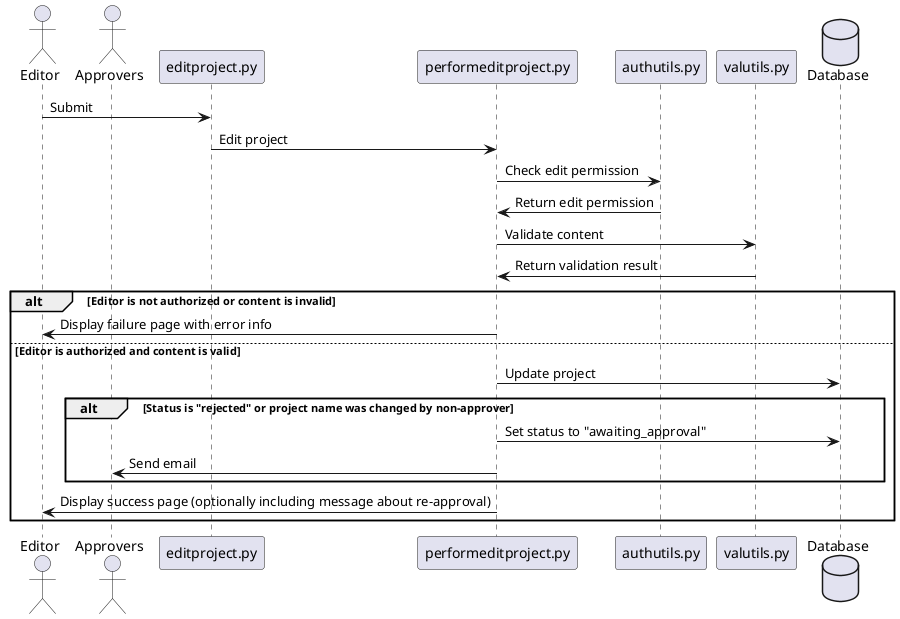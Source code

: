 @startuml
actor Editor
actor Approvers
participant editproject.py
participant performeditproject.py
participant authutils.py
participant valutils.py
database Database

Editor -> editproject.py : Submit
editproject.py -> performeditproject.py : Edit project
performeditproject.py -> authutils.py : Check edit permission
authutils.py -> performeditproject.py : Return edit permission
performeditproject.py -> valutils.py : Validate content
valutils.py -> performeditproject.py : Return validation result

alt Editor is not authorized or content is invalid

    performeditproject.py -> Editor : Display failure page with error info

else Editor is authorized and content is valid

    performeditproject.py -> Database : Update project

    alt Status is "rejected" or project name was changed by non-approver
        
        performeditproject.py -> Database : Set status to "awaiting_approval"
        performeditproject.py -> Approvers : Send email

    end

    performeditproject.py -> Editor : Display success page (optionally including message about re-approval)

end

@enduml
